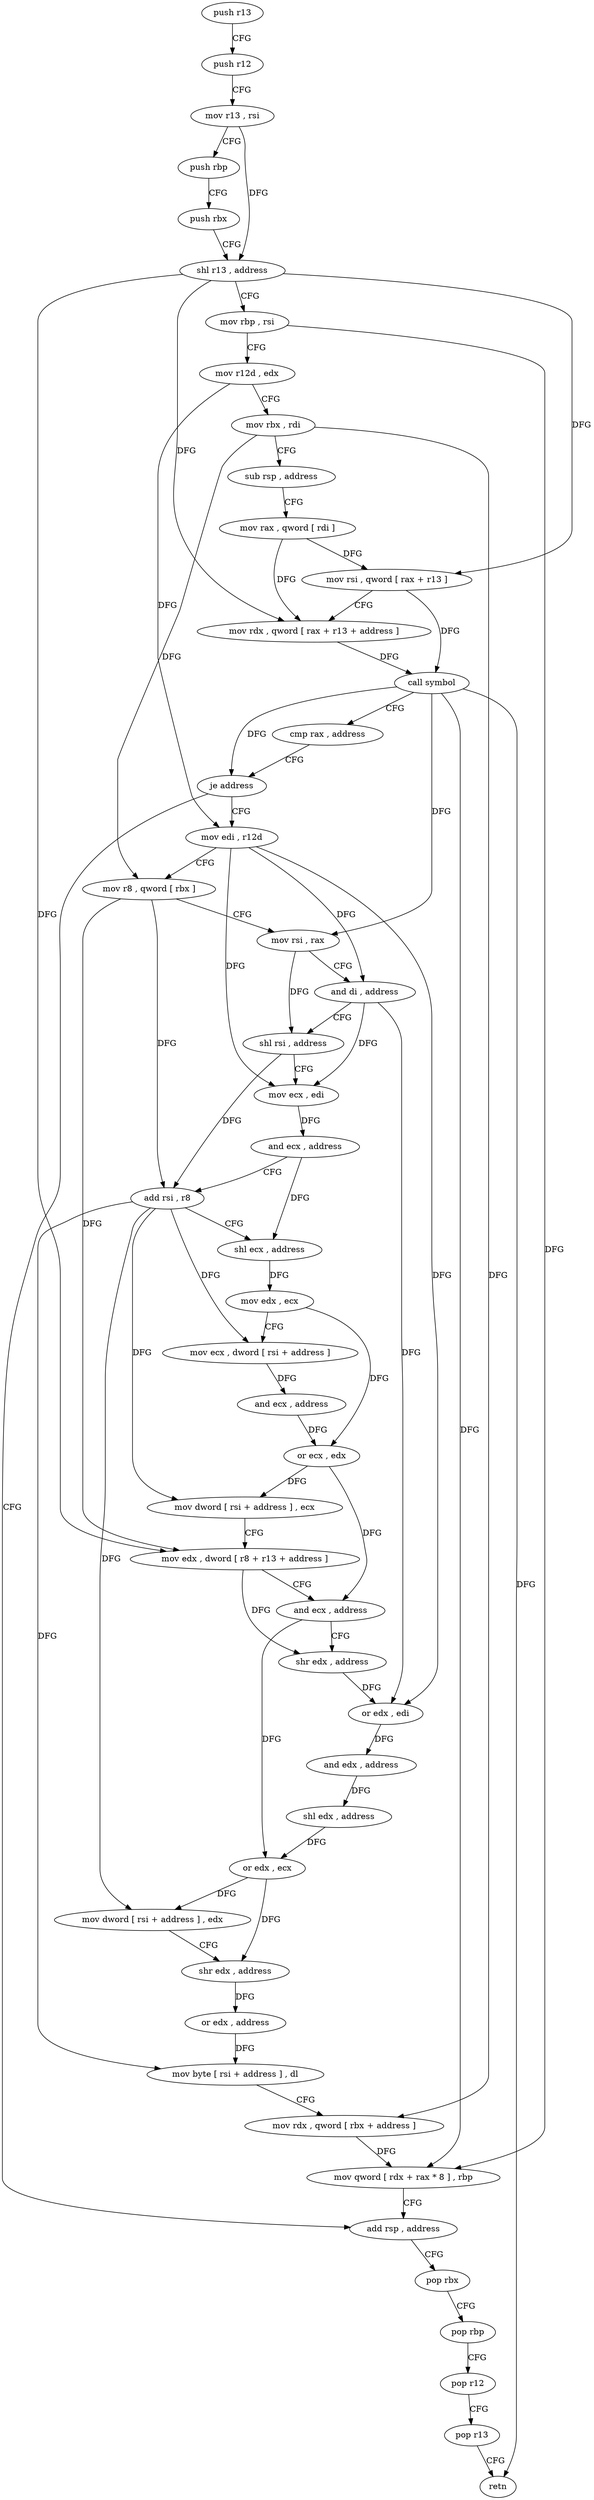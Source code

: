 digraph "func" {
"4326112" [label = "push r13" ]
"4326114" [label = "push r12" ]
"4326116" [label = "mov r13 , rsi" ]
"4326119" [label = "push rbp" ]
"4326120" [label = "push rbx" ]
"4326121" [label = "shl r13 , address" ]
"4326125" [label = "mov rbp , rsi" ]
"4326128" [label = "mov r12d , edx" ]
"4326131" [label = "mov rbx , rdi" ]
"4326134" [label = "sub rsp , address" ]
"4326138" [label = "mov rax , qword [ rdi ]" ]
"4326141" [label = "mov rsi , qword [ rax + r13 ]" ]
"4326145" [label = "mov rdx , qword [ rax + r13 + address ]" ]
"4326150" [label = "call symbol" ]
"4326155" [label = "cmp rax , address" ]
"4326159" [label = "je address" ]
"4326256" [label = "add rsp , address" ]
"4326161" [label = "mov edi , r12d" ]
"4326260" [label = "pop rbx" ]
"4326261" [label = "pop rbp" ]
"4326262" [label = "pop r12" ]
"4326264" [label = "pop r13" ]
"4326266" [label = "retn" ]
"4326164" [label = "mov r8 , qword [ rbx ]" ]
"4326167" [label = "mov rsi , rax" ]
"4326170" [label = "and di , address" ]
"4326175" [label = "shl rsi , address" ]
"4326179" [label = "mov ecx , edi" ]
"4326181" [label = "and ecx , address" ]
"4326187" [label = "add rsi , r8" ]
"4326190" [label = "shl ecx , address" ]
"4326193" [label = "mov edx , ecx" ]
"4326195" [label = "mov ecx , dword [ rsi + address ]" ]
"4326198" [label = "and ecx , address" ]
"4326204" [label = "or ecx , edx" ]
"4326206" [label = "mov dword [ rsi + address ] , ecx" ]
"4326209" [label = "mov edx , dword [ r8 + r13 + address ]" ]
"4326214" [label = "and ecx , address" ]
"4326220" [label = "shr edx , address" ]
"4326223" [label = "or edx , edi" ]
"4326225" [label = "and edx , address" ]
"4326231" [label = "shl edx , address" ]
"4326234" [label = "or edx , ecx" ]
"4326236" [label = "mov dword [ rsi + address ] , edx" ]
"4326239" [label = "shr edx , address" ]
"4326242" [label = "or edx , address" ]
"4326245" [label = "mov byte [ rsi + address ] , dl" ]
"4326248" [label = "mov rdx , qword [ rbx + address ]" ]
"4326252" [label = "mov qword [ rdx + rax * 8 ] , rbp" ]
"4326112" -> "4326114" [ label = "CFG" ]
"4326114" -> "4326116" [ label = "CFG" ]
"4326116" -> "4326119" [ label = "CFG" ]
"4326116" -> "4326121" [ label = "DFG" ]
"4326119" -> "4326120" [ label = "CFG" ]
"4326120" -> "4326121" [ label = "CFG" ]
"4326121" -> "4326125" [ label = "CFG" ]
"4326121" -> "4326141" [ label = "DFG" ]
"4326121" -> "4326145" [ label = "DFG" ]
"4326121" -> "4326209" [ label = "DFG" ]
"4326125" -> "4326128" [ label = "CFG" ]
"4326125" -> "4326252" [ label = "DFG" ]
"4326128" -> "4326131" [ label = "CFG" ]
"4326128" -> "4326161" [ label = "DFG" ]
"4326131" -> "4326134" [ label = "CFG" ]
"4326131" -> "4326164" [ label = "DFG" ]
"4326131" -> "4326248" [ label = "DFG" ]
"4326134" -> "4326138" [ label = "CFG" ]
"4326138" -> "4326141" [ label = "DFG" ]
"4326138" -> "4326145" [ label = "DFG" ]
"4326141" -> "4326145" [ label = "CFG" ]
"4326141" -> "4326150" [ label = "DFG" ]
"4326145" -> "4326150" [ label = "DFG" ]
"4326150" -> "4326155" [ label = "CFG" ]
"4326150" -> "4326159" [ label = "DFG" ]
"4326150" -> "4326266" [ label = "DFG" ]
"4326150" -> "4326167" [ label = "DFG" ]
"4326150" -> "4326252" [ label = "DFG" ]
"4326155" -> "4326159" [ label = "CFG" ]
"4326159" -> "4326256" [ label = "CFG" ]
"4326159" -> "4326161" [ label = "CFG" ]
"4326256" -> "4326260" [ label = "CFG" ]
"4326161" -> "4326164" [ label = "CFG" ]
"4326161" -> "4326170" [ label = "DFG" ]
"4326161" -> "4326179" [ label = "DFG" ]
"4326161" -> "4326223" [ label = "DFG" ]
"4326260" -> "4326261" [ label = "CFG" ]
"4326261" -> "4326262" [ label = "CFG" ]
"4326262" -> "4326264" [ label = "CFG" ]
"4326264" -> "4326266" [ label = "CFG" ]
"4326164" -> "4326167" [ label = "CFG" ]
"4326164" -> "4326187" [ label = "DFG" ]
"4326164" -> "4326209" [ label = "DFG" ]
"4326167" -> "4326170" [ label = "CFG" ]
"4326167" -> "4326175" [ label = "DFG" ]
"4326170" -> "4326175" [ label = "CFG" ]
"4326170" -> "4326179" [ label = "DFG" ]
"4326170" -> "4326223" [ label = "DFG" ]
"4326175" -> "4326179" [ label = "CFG" ]
"4326175" -> "4326187" [ label = "DFG" ]
"4326179" -> "4326181" [ label = "DFG" ]
"4326181" -> "4326187" [ label = "CFG" ]
"4326181" -> "4326190" [ label = "DFG" ]
"4326187" -> "4326190" [ label = "CFG" ]
"4326187" -> "4326195" [ label = "DFG" ]
"4326187" -> "4326206" [ label = "DFG" ]
"4326187" -> "4326236" [ label = "DFG" ]
"4326187" -> "4326245" [ label = "DFG" ]
"4326190" -> "4326193" [ label = "DFG" ]
"4326193" -> "4326195" [ label = "CFG" ]
"4326193" -> "4326204" [ label = "DFG" ]
"4326195" -> "4326198" [ label = "DFG" ]
"4326198" -> "4326204" [ label = "DFG" ]
"4326204" -> "4326206" [ label = "DFG" ]
"4326204" -> "4326214" [ label = "DFG" ]
"4326206" -> "4326209" [ label = "CFG" ]
"4326209" -> "4326214" [ label = "CFG" ]
"4326209" -> "4326220" [ label = "DFG" ]
"4326214" -> "4326220" [ label = "CFG" ]
"4326214" -> "4326234" [ label = "DFG" ]
"4326220" -> "4326223" [ label = "DFG" ]
"4326223" -> "4326225" [ label = "DFG" ]
"4326225" -> "4326231" [ label = "DFG" ]
"4326231" -> "4326234" [ label = "DFG" ]
"4326234" -> "4326236" [ label = "DFG" ]
"4326234" -> "4326239" [ label = "DFG" ]
"4326236" -> "4326239" [ label = "CFG" ]
"4326239" -> "4326242" [ label = "DFG" ]
"4326242" -> "4326245" [ label = "DFG" ]
"4326245" -> "4326248" [ label = "CFG" ]
"4326248" -> "4326252" [ label = "DFG" ]
"4326252" -> "4326256" [ label = "CFG" ]
}
